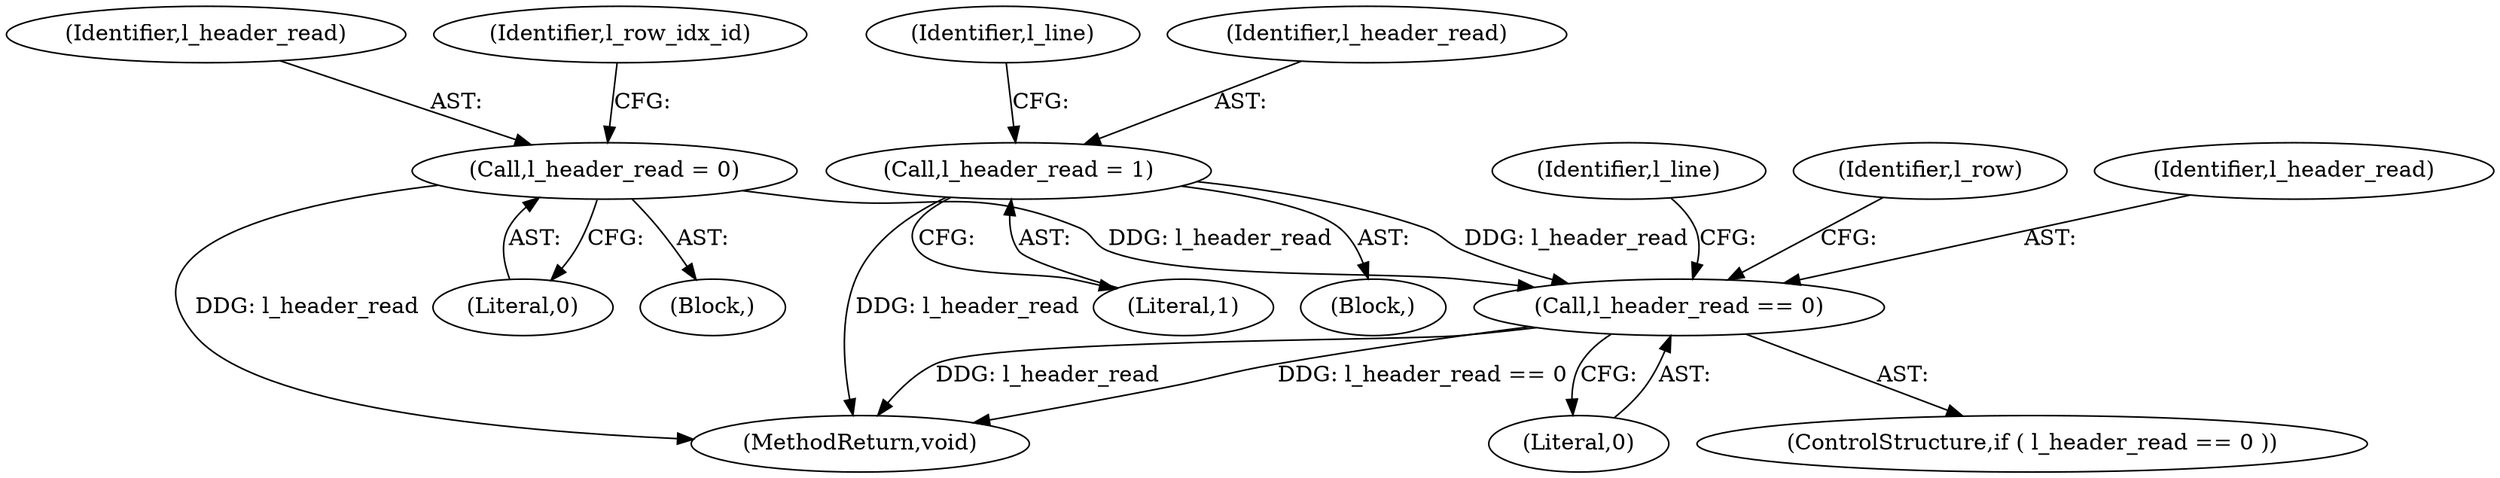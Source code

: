 digraph "0_libxsmm_151481489192e6d1997f8bde52c5c425ea41741d_2@API" {
"1000217" [label="(Call,l_header_read == 0)"];
"1000138" [label="(Call,l_header_read = 0)"];
"1000392" [label="(Call,l_header_read = 1)"];
"1000218" [label="(Identifier,l_header_read)"];
"1000561" [label="(MethodReturn,void)"];
"1000130" [label="(Block,)"];
"1000166" [label="(Identifier,l_line)"];
"1000216" [label="(ControlStructure,if ( l_header_read == 0 ))"];
"1000139" [label="(Identifier,l_header_read)"];
"1000393" [label="(Identifier,l_header_read)"];
"1000143" [label="(Identifier,l_row_idx_id)"];
"1000138" [label="(Call,l_header_read = 0)"];
"1000224" [label="(Identifier,l_line)"];
"1000219" [label="(Literal,0)"];
"1000394" [label="(Literal,1)"];
"1000217" [label="(Call,l_header_read == 0)"];
"1000392" [label="(Call,l_header_read = 1)"];
"1000407" [label="(Identifier,l_row)"];
"1000140" [label="(Literal,0)"];
"1000230" [label="(Block,)"];
"1000217" -> "1000216"  [label="AST: "];
"1000217" -> "1000219"  [label="CFG: "];
"1000218" -> "1000217"  [label="AST: "];
"1000219" -> "1000217"  [label="AST: "];
"1000224" -> "1000217"  [label="CFG: "];
"1000407" -> "1000217"  [label="CFG: "];
"1000217" -> "1000561"  [label="DDG: l_header_read == 0"];
"1000217" -> "1000561"  [label="DDG: l_header_read"];
"1000138" -> "1000217"  [label="DDG: l_header_read"];
"1000392" -> "1000217"  [label="DDG: l_header_read"];
"1000138" -> "1000130"  [label="AST: "];
"1000138" -> "1000140"  [label="CFG: "];
"1000139" -> "1000138"  [label="AST: "];
"1000140" -> "1000138"  [label="AST: "];
"1000143" -> "1000138"  [label="CFG: "];
"1000138" -> "1000561"  [label="DDG: l_header_read"];
"1000392" -> "1000230"  [label="AST: "];
"1000392" -> "1000394"  [label="CFG: "];
"1000393" -> "1000392"  [label="AST: "];
"1000394" -> "1000392"  [label="AST: "];
"1000166" -> "1000392"  [label="CFG: "];
"1000392" -> "1000561"  [label="DDG: l_header_read"];
}
